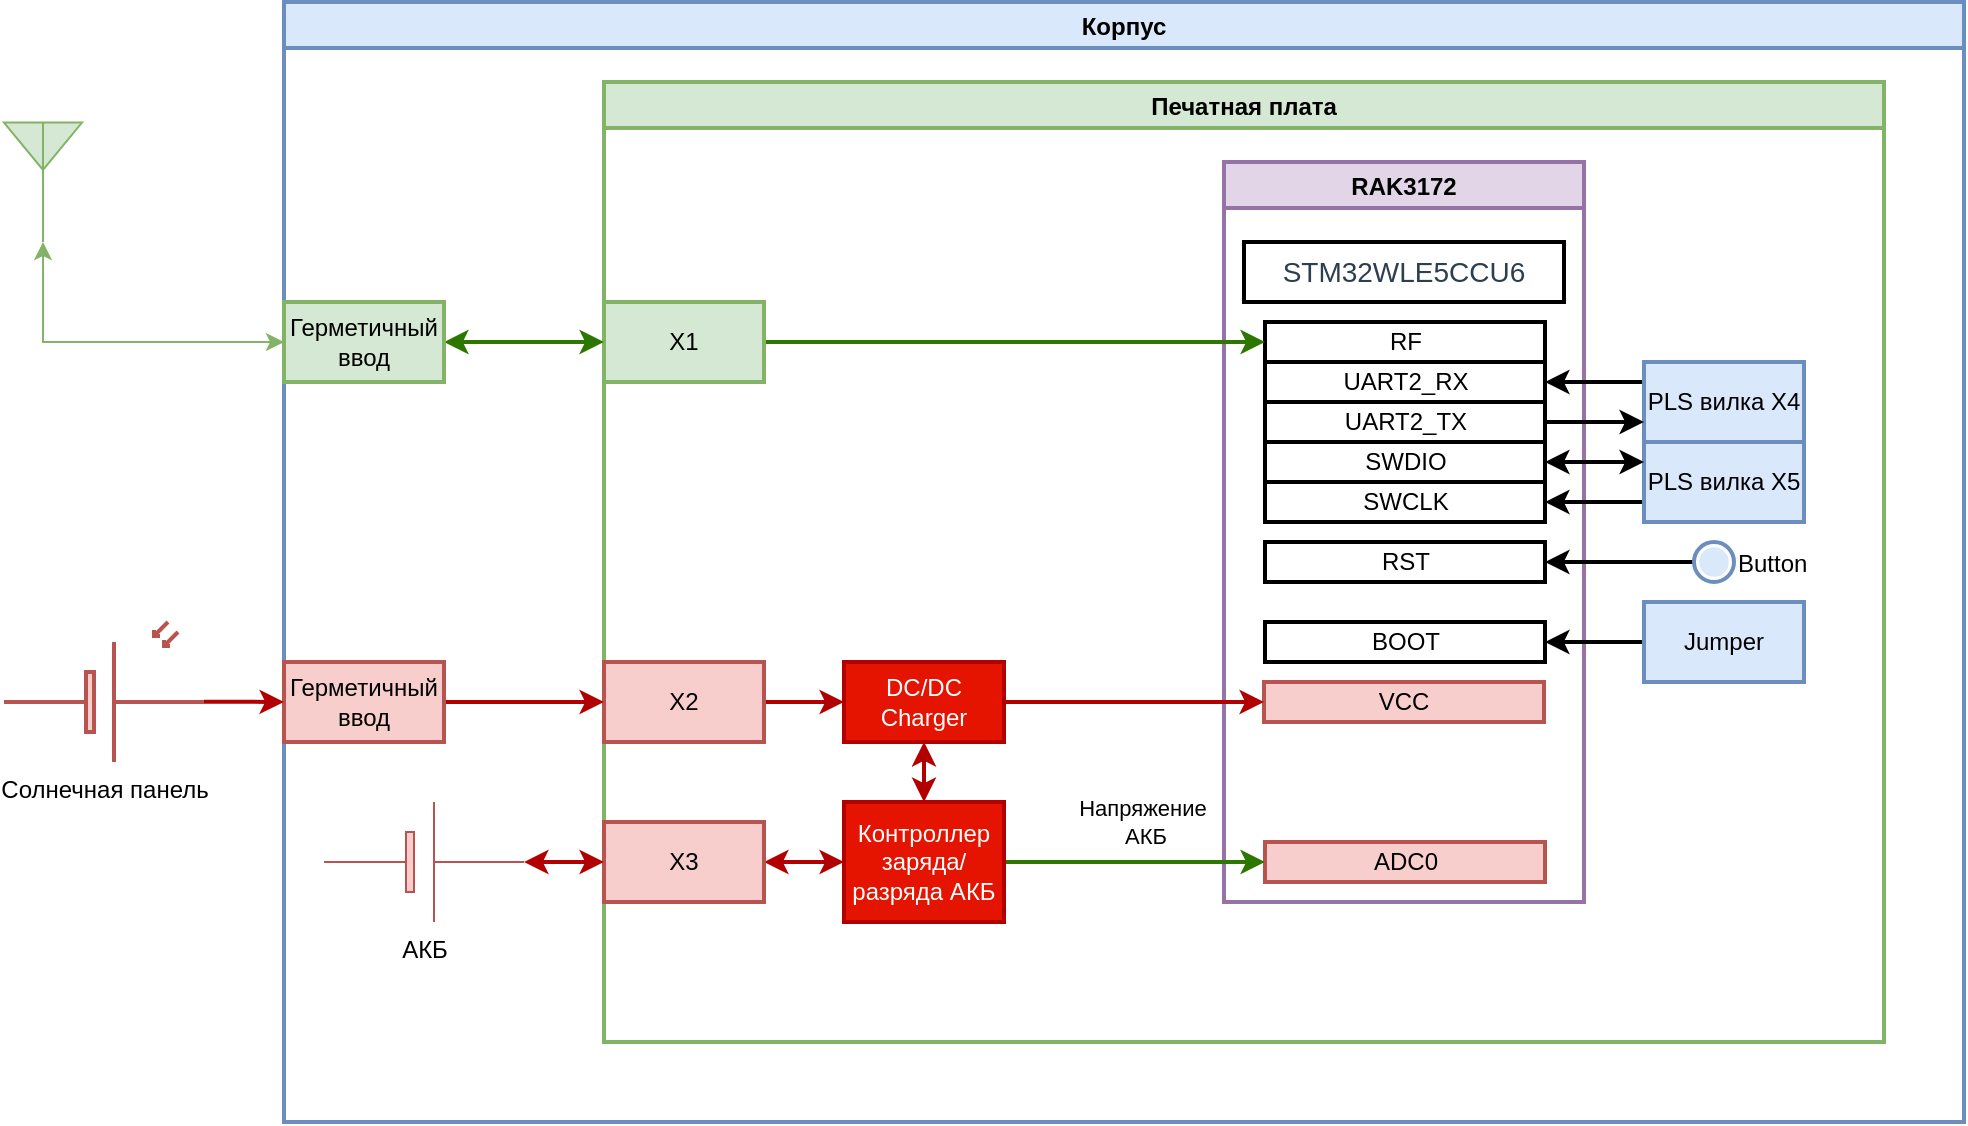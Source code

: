 <mxfile version="16.5.1" type="device"><diagram id="ST4qBeDt-Ng5QBbWRWCd" name="Страница 1"><mxGraphModel dx="2048" dy="764" grid="1" gridSize="10" guides="1" tooltips="1" connect="1" arrows="1" fold="1" page="1" pageScale="1" pageWidth="827" pageHeight="1169" math="0" shadow="0"><root><mxCell id="0"/><mxCell id="1" parent="0"/><mxCell id="yms7oquU-CmWAtz2EIlb-2" value="Корпус" style="swimlane;fillColor=#dae8fc;strokeColor=#6c8ebf;strokeWidth=2;" parent="1" vertex="1"><mxGeometry x="80" y="40" width="840" height="560" as="geometry"/></mxCell><mxCell id="yms7oquU-CmWAtz2EIlb-3" value="Печатная плата" style="swimlane;fillColor=#d5e8d4;strokeColor=#82b366;strokeWidth=2;" parent="yms7oquU-CmWAtz2EIlb-2" vertex="1"><mxGeometry x="160" y="40" width="640" height="480" as="geometry"/></mxCell><mxCell id="yms7oquU-CmWAtz2EIlb-10" value="RAK3172" style="swimlane;strokeWidth=2;fillColor=#e1d5e7;strokeColor=#9673a6;" parent="yms7oquU-CmWAtz2EIlb-3" vertex="1"><mxGeometry x="310" y="40" width="180" height="370" as="geometry"/></mxCell><mxCell id="yms7oquU-CmWAtz2EIlb-11" value="RF" style="rounded=0;whiteSpace=wrap;html=1;strokeWidth=2;" parent="yms7oquU-CmWAtz2EIlb-10" vertex="1"><mxGeometry x="20.5" y="80" width="140" height="20" as="geometry"/></mxCell><mxCell id="yms7oquU-CmWAtz2EIlb-12" value="UART2_RX" style="rounded=0;whiteSpace=wrap;html=1;strokeWidth=2;" parent="yms7oquU-CmWAtz2EIlb-10" vertex="1"><mxGeometry x="20.5" y="100" width="140" height="20" as="geometry"/></mxCell><mxCell id="yms7oquU-CmWAtz2EIlb-13" value="SWCLK" style="rounded=0;whiteSpace=wrap;html=1;strokeWidth=2;" parent="yms7oquU-CmWAtz2EIlb-10" vertex="1"><mxGeometry x="20.5" y="160" width="140" height="20" as="geometry"/></mxCell><mxCell id="yms7oquU-CmWAtz2EIlb-14" value="RST" style="rounded=0;whiteSpace=wrap;html=1;strokeWidth=2;" parent="yms7oquU-CmWAtz2EIlb-10" vertex="1"><mxGeometry x="20.5" y="190" width="140" height="20" as="geometry"/></mxCell><mxCell id="yms7oquU-CmWAtz2EIlb-15" value="SWDIO" style="rounded=0;whiteSpace=wrap;html=1;strokeWidth=2;" parent="yms7oquU-CmWAtz2EIlb-10" vertex="1"><mxGeometry x="20.5" y="140" width="140" height="20" as="geometry"/></mxCell><mxCell id="yms7oquU-CmWAtz2EIlb-16" value="UART2_TX" style="rounded=0;whiteSpace=wrap;html=1;strokeWidth=2;" parent="yms7oquU-CmWAtz2EIlb-10" vertex="1"><mxGeometry x="20.5" y="120" width="140" height="20" as="geometry"/></mxCell><mxCell id="yms7oquU-CmWAtz2EIlb-17" value="BOOT" style="rounded=0;whiteSpace=wrap;html=1;strokeWidth=2;" parent="yms7oquU-CmWAtz2EIlb-10" vertex="1"><mxGeometry x="20.5" y="230" width="140" height="20" as="geometry"/></mxCell><mxCell id="yms7oquU-CmWAtz2EIlb-18" value="&lt;span style=&quot;color: rgb(44 , 62 , 80) ; font-family: , &amp;#34;blinkmacsystemfont&amp;#34; , &amp;#34;segoe ui&amp;#34; , &amp;#34;roboto&amp;#34; , &amp;#34;oxygen&amp;#34; , &amp;#34;ubuntu&amp;#34; , &amp;#34;cantarell&amp;#34; , &amp;#34;fira sans&amp;#34; , &amp;#34;droid sans&amp;#34; , &amp;#34;helvetica neue&amp;#34; , sans-serif ; font-size: 14px ; text-align: left ; background-color: rgb(255 , 255 , 255)&quot;&gt;STM32WLE5CCU6&lt;/span&gt;" style="rounded=0;whiteSpace=wrap;html=1;strokeWidth=2;" parent="yms7oquU-CmWAtz2EIlb-10" vertex="1"><mxGeometry x="10" y="40" width="160" height="30" as="geometry"/></mxCell><mxCell id="yms7oquU-CmWAtz2EIlb-31" value="VCC" style="rounded=0;whiteSpace=wrap;html=1;strokeWidth=2;fillColor=#f8cecc;strokeColor=#b85450;" parent="yms7oquU-CmWAtz2EIlb-10" vertex="1"><mxGeometry x="20" y="260" width="140" height="20" as="geometry"/></mxCell><mxCell id="KwHlJp1uGBDTBxfPGgGJ-23" value="ADC0" style="rounded=0;whiteSpace=wrap;html=1;strokeWidth=2;fillColor=#f8cecc;strokeColor=#b85450;" parent="yms7oquU-CmWAtz2EIlb-10" vertex="1"><mxGeometry x="20.5" y="340" width="140" height="20" as="geometry"/></mxCell><mxCell id="yms7oquU-CmWAtz2EIlb-20" style="edgeStyle=orthogonalEdgeStyle;rounded=0;orthogonalLoop=1;jettySize=auto;html=1;exitX=0;exitY=0.25;exitDx=0;exitDy=0;entryX=1;entryY=0.5;entryDx=0;entryDy=0;strokeWidth=2;" parent="yms7oquU-CmWAtz2EIlb-3" source="yms7oquU-CmWAtz2EIlb-19" target="yms7oquU-CmWAtz2EIlb-12" edge="1"><mxGeometry relative="1" as="geometry"/></mxCell><mxCell id="yms7oquU-CmWAtz2EIlb-19" value="PLS вилка X4" style="rounded=0;whiteSpace=wrap;html=1;strokeWidth=2;fillColor=#dae8fc;strokeColor=#6c8ebf;" parent="yms7oquU-CmWAtz2EIlb-3" vertex="1"><mxGeometry x="520" y="140" width="80" height="40" as="geometry"/></mxCell><mxCell id="yms7oquU-CmWAtz2EIlb-21" style="edgeStyle=orthogonalEdgeStyle;rounded=0;orthogonalLoop=1;jettySize=auto;html=1;exitX=1;exitY=0.5;exitDx=0;exitDy=0;entryX=0;entryY=0.75;entryDx=0;entryDy=0;strokeWidth=2;" parent="yms7oquU-CmWAtz2EIlb-3" source="yms7oquU-CmWAtz2EIlb-16" target="yms7oquU-CmWAtz2EIlb-19" edge="1"><mxGeometry relative="1" as="geometry"/></mxCell><mxCell id="yms7oquU-CmWAtz2EIlb-24" style="edgeStyle=orthogonalEdgeStyle;rounded=0;orthogonalLoop=1;jettySize=auto;html=1;exitX=0;exitY=0.75;exitDx=0;exitDy=0;entryX=1;entryY=0.5;entryDx=0;entryDy=0;startArrow=none;startFill=0;strokeWidth=2;" parent="yms7oquU-CmWAtz2EIlb-3" source="yms7oquU-CmWAtz2EIlb-22" target="yms7oquU-CmWAtz2EIlb-13" edge="1"><mxGeometry relative="1" as="geometry"/></mxCell><mxCell id="yms7oquU-CmWAtz2EIlb-22" value="PLS вилка X5" style="rounded=0;whiteSpace=wrap;html=1;strokeWidth=2;fillColor=#dae8fc;strokeColor=#6c8ebf;" parent="yms7oquU-CmWAtz2EIlb-3" vertex="1"><mxGeometry x="520" y="180" width="80" height="40" as="geometry"/></mxCell><mxCell id="yms7oquU-CmWAtz2EIlb-23" style="edgeStyle=orthogonalEdgeStyle;rounded=0;orthogonalLoop=1;jettySize=auto;html=1;exitX=1;exitY=0.5;exitDx=0;exitDy=0;entryX=0;entryY=0.25;entryDx=0;entryDy=0;startArrow=classic;startFill=1;strokeWidth=2;" parent="yms7oquU-CmWAtz2EIlb-3" source="yms7oquU-CmWAtz2EIlb-15" target="yms7oquU-CmWAtz2EIlb-22" edge="1"><mxGeometry relative="1" as="geometry"/></mxCell><mxCell id="yms7oquU-CmWAtz2EIlb-36" style="edgeStyle=orthogonalEdgeStyle;rounded=0;orthogonalLoop=1;jettySize=auto;html=1;exitX=1;exitY=0.5;exitDx=0;exitDy=0;entryX=0;entryY=0.5;entryDx=0;entryDy=0;startArrow=none;startFill=0;strokeWidth=2;fillColor=#e51400;strokeColor=#B20000;" parent="yms7oquU-CmWAtz2EIlb-3" source="yms7oquU-CmWAtz2EIlb-29" target="yms7oquU-CmWAtz2EIlb-31" edge="1"><mxGeometry relative="1" as="geometry"/></mxCell><mxCell id="yms7oquU-CmWAtz2EIlb-29" value="DC/DC&lt;br&gt;Charger" style="rounded=0;whiteSpace=wrap;html=1;fillColor=#e51400;fontColor=#ffffff;strokeColor=#B20000;strokeWidth=2;" parent="yms7oquU-CmWAtz2EIlb-3" vertex="1"><mxGeometry x="120" y="290" width="80" height="40" as="geometry"/></mxCell><mxCell id="yms7oquU-CmWAtz2EIlb-33" style="edgeStyle=orthogonalEdgeStyle;rounded=0;orthogonalLoop=1;jettySize=auto;html=1;startArrow=none;startFill=0;strokeWidth=2;" parent="yms7oquU-CmWAtz2EIlb-3" source="yms7oquU-CmWAtz2EIlb-32" target="yms7oquU-CmWAtz2EIlb-14" edge="1"><mxGeometry relative="1" as="geometry"/></mxCell><mxCell id="yms7oquU-CmWAtz2EIlb-32" value="Button" style="dashed=0;labelPosition=right;align=left;shape=mxgraph.gmdl.radiobutton;strokeColor=#6c8ebf;fillColor=#dae8fc;strokeWidth=2;aspect=fixed;sketch=0;labelBackgroundColor=#FFFFFF;" parent="yms7oquU-CmWAtz2EIlb-3" vertex="1"><mxGeometry x="545" y="230" width="20" height="20" as="geometry"/></mxCell><mxCell id="yms7oquU-CmWAtz2EIlb-35" style="edgeStyle=orthogonalEdgeStyle;rounded=0;orthogonalLoop=1;jettySize=auto;html=1;exitX=0;exitY=0.5;exitDx=0;exitDy=0;entryX=1;entryY=0.5;entryDx=0;entryDy=0;startArrow=none;startFill=0;strokeWidth=2;" parent="yms7oquU-CmWAtz2EIlb-3" source="yms7oquU-CmWAtz2EIlb-34" target="yms7oquU-CmWAtz2EIlb-17" edge="1"><mxGeometry relative="1" as="geometry"/></mxCell><mxCell id="yms7oquU-CmWAtz2EIlb-34" value="Jumper" style="rounded=0;whiteSpace=wrap;html=1;strokeWidth=2;fillColor=#dae8fc;strokeColor=#6c8ebf;" parent="yms7oquU-CmWAtz2EIlb-3" vertex="1"><mxGeometry x="520" y="260" width="80" height="40" as="geometry"/></mxCell><mxCell id="KwHlJp1uGBDTBxfPGgGJ-8" style="edgeStyle=orthogonalEdgeStyle;rounded=0;orthogonalLoop=1;jettySize=auto;html=1;startArrow=none;startFill=0;strokeWidth=2;exitX=1;exitY=0.5;exitDx=0;exitDy=0;fillColor=#60a917;strokeColor=#2D7600;" parent="yms7oquU-CmWAtz2EIlb-3" source="zhI2afDkA6XgnOOGJcuI-5" target="yms7oquU-CmWAtz2EIlb-11" edge="1"><mxGeometry relative="1" as="geometry"><mxPoint x="60" y="130" as="sourcePoint"/></mxGeometry></mxCell><mxCell id="KwHlJp1uGBDTBxfPGgGJ-14" style="edgeStyle=orthogonalEdgeStyle;rounded=0;orthogonalLoop=1;jettySize=auto;html=1;exitX=1;exitY=0.5;exitDx=0;exitDy=0;entryX=0;entryY=0.5;entryDx=0;entryDy=0;startArrow=none;startFill=0;strokeWidth=2;fillColor=#e51400;strokeColor=#B20000;" parent="yms7oquU-CmWAtz2EIlb-3" source="zhI2afDkA6XgnOOGJcuI-7" target="yms7oquU-CmWAtz2EIlb-29" edge="1"><mxGeometry relative="1" as="geometry"><mxPoint x="60" y="310" as="sourcePoint"/></mxGeometry></mxCell><mxCell id="KwHlJp1uGBDTBxfPGgGJ-19" style="edgeStyle=orthogonalEdgeStyle;rounded=0;orthogonalLoop=1;jettySize=auto;html=1;exitX=0;exitY=0.5;exitDx=0;exitDy=0;startArrow=classic;startFill=1;strokeWidth=2;fillColor=#e51400;strokeColor=#B20000;entryX=1;entryY=0.5;entryDx=0;entryDy=0;" parent="yms7oquU-CmWAtz2EIlb-3" source="KwHlJp1uGBDTBxfPGgGJ-15" target="zhI2afDkA6XgnOOGJcuI-8" edge="1"><mxGeometry relative="1" as="geometry"><mxPoint x="90" y="390" as="targetPoint"/></mxGeometry></mxCell><mxCell id="KwHlJp1uGBDTBxfPGgGJ-24" value="Напряжение&lt;br&gt;&amp;nbsp;АКБ" style="edgeStyle=orthogonalEdgeStyle;rounded=0;orthogonalLoop=1;jettySize=auto;html=1;entryX=0;entryY=0.5;entryDx=0;entryDy=0;startArrow=none;startFill=0;strokeWidth=2;fillColor=#60a917;strokeColor=#2D7600;" parent="yms7oquU-CmWAtz2EIlb-3" source="KwHlJp1uGBDTBxfPGgGJ-15" target="KwHlJp1uGBDTBxfPGgGJ-23" edge="1"><mxGeometry x="0.073" y="20" relative="1" as="geometry"><mxPoint x="-1" as="offset"/></mxGeometry></mxCell><mxCell id="KwHlJp1uGBDTBxfPGgGJ-15" value="Контроллер заряда/разряда АКБ" style="rounded=0;whiteSpace=wrap;html=1;labelBackgroundColor=none;strokeWidth=2;fillColor=#e51400;fontColor=#ffffff;strokeColor=#B20000;labelBorderColor=none;" parent="yms7oquU-CmWAtz2EIlb-3" vertex="1"><mxGeometry x="120" y="360" width="80" height="60" as="geometry"/></mxCell><mxCell id="KwHlJp1uGBDTBxfPGgGJ-16" style="edgeStyle=orthogonalEdgeStyle;rounded=0;orthogonalLoop=1;jettySize=auto;html=1;entryX=0.5;entryY=0;entryDx=0;entryDy=0;startArrow=classic;startFill=1;strokeWidth=2;fillColor=#e51400;strokeColor=#B20000;" parent="yms7oquU-CmWAtz2EIlb-3" source="yms7oquU-CmWAtz2EIlb-29" target="KwHlJp1uGBDTBxfPGgGJ-15" edge="1"><mxGeometry relative="1" as="geometry"/></mxCell><mxCell id="zhI2afDkA6XgnOOGJcuI-5" value="X1" style="rounded=0;whiteSpace=wrap;html=1;strokeWidth=2;fillColor=#d5e8d4;strokeColor=#82b366;" vertex="1" parent="yms7oquU-CmWAtz2EIlb-3"><mxGeometry y="110" width="80" height="40" as="geometry"/></mxCell><mxCell id="zhI2afDkA6XgnOOGJcuI-7" value="X2" style="rounded=0;whiteSpace=wrap;html=1;strokeWidth=2;fillColor=#f8cecc;strokeColor=#b85450;" vertex="1" parent="yms7oquU-CmWAtz2EIlb-3"><mxGeometry y="290" width="80" height="40" as="geometry"/></mxCell><mxCell id="zhI2afDkA6XgnOOGJcuI-8" value="X3" style="rounded=0;whiteSpace=wrap;html=1;strokeWidth=2;fillColor=#f8cecc;strokeColor=#b85450;" vertex="1" parent="yms7oquU-CmWAtz2EIlb-3"><mxGeometry y="370" width="80" height="40" as="geometry"/></mxCell><mxCell id="KwHlJp1uGBDTBxfPGgGJ-7" style="edgeStyle=orthogonalEdgeStyle;rounded=0;orthogonalLoop=1;jettySize=auto;html=1;startArrow=classic;startFill=1;strokeWidth=2;fillColor=#60a917;strokeColor=#2D7600;exitX=1;exitY=0.5;exitDx=0;exitDy=0;" parent="yms7oquU-CmWAtz2EIlb-2" source="zhI2afDkA6XgnOOGJcuI-3" target="zhI2afDkA6XgnOOGJcuI-5" edge="1"><mxGeometry relative="1" as="geometry"><mxPoint x="160" y="170" as="targetPoint"/><mxPoint x="47.294" y="170" as="sourcePoint"/></mxGeometry></mxCell><mxCell id="KwHlJp1uGBDTBxfPGgGJ-13" style="edgeStyle=orthogonalEdgeStyle;rounded=0;orthogonalLoop=1;jettySize=auto;html=1;startArrow=none;startFill=0;strokeWidth=2;fillColor=#e51400;strokeColor=#B20000;exitX=1;exitY=0.5;exitDx=0;exitDy=0;" parent="yms7oquU-CmWAtz2EIlb-2" source="zhI2afDkA6XgnOOGJcuI-4" target="zhI2afDkA6XgnOOGJcuI-7" edge="1"><mxGeometry relative="1" as="geometry"><mxPoint x="100" y="350" as="sourcePoint"/><mxPoint x="160" y="350" as="targetPoint"/></mxGeometry></mxCell><mxCell id="KwHlJp1uGBDTBxfPGgGJ-3" value="АКБ" style="verticalLabelPosition=bottom;shadow=0;dashed=0;align=center;fillColor=#f8cecc;html=1;verticalAlign=top;strokeWidth=1;shape=mxgraph.electrical.miscellaneous.monocell_battery;labelBackgroundColor=none;strokeColor=#b85450;" parent="yms7oquU-CmWAtz2EIlb-2" vertex="1"><mxGeometry x="20" y="400" width="100" height="60" as="geometry"/></mxCell><mxCell id="KwHlJp1uGBDTBxfPGgGJ-20" style="edgeStyle=orthogonalEdgeStyle;rounded=0;orthogonalLoop=1;jettySize=auto;html=1;entryX=1;entryY=0.5;entryDx=0;entryDy=0;entryPerimeter=0;startArrow=classic;startFill=1;strokeWidth=2;fillColor=#e51400;strokeColor=#B20000;" parent="yms7oquU-CmWAtz2EIlb-2" source="zhI2afDkA6XgnOOGJcuI-8" target="KwHlJp1uGBDTBxfPGgGJ-3" edge="1"><mxGeometry relative="1" as="geometry"><mxPoint x="160" y="430" as="sourcePoint"/></mxGeometry></mxCell><mxCell id="zhI2afDkA6XgnOOGJcuI-3" value="Герметичный ввод" style="rounded=0;whiteSpace=wrap;html=1;strokeWidth=2;fillColor=#d5e8d4;strokeColor=#82b366;" vertex="1" parent="yms7oquU-CmWAtz2EIlb-2"><mxGeometry y="150" width="80" height="40" as="geometry"/></mxCell><mxCell id="zhI2afDkA6XgnOOGJcuI-4" value="Герметичный ввод" style="rounded=0;whiteSpace=wrap;html=1;strokeWidth=2;fillColor=#f8cecc;strokeColor=#b85450;" vertex="1" parent="yms7oquU-CmWAtz2EIlb-2"><mxGeometry y="330" width="80" height="40" as="geometry"/></mxCell><mxCell id="KwHlJp1uGBDTBxfPGgGJ-2" style="edgeStyle=orthogonalEdgeStyle;rounded=0;orthogonalLoop=1;jettySize=auto;html=1;exitX=1;exitY=0.57;exitDx=0;exitDy=0;exitPerimeter=0;startArrow=none;startFill=0;strokeWidth=2;fillColor=#e51400;strokeColor=#B20000;entryX=0;entryY=0.5;entryDx=0;entryDy=0;" parent="1" source="KwHlJp1uGBDTBxfPGgGJ-1" target="zhI2afDkA6XgnOOGJcuI-4" edge="1"><mxGeometry relative="1" as="geometry"><mxPoint x="20.296" y="390.053" as="targetPoint"/></mxGeometry></mxCell><mxCell id="KwHlJp1uGBDTBxfPGgGJ-1" value="&lt;span style=&quot;&quot;&gt;Солнечная панель&lt;/span&gt;" style="verticalLabelPosition=bottom;shadow=0;dashed=0;align=center;html=1;verticalAlign=top;shape=mxgraph.electrical.opto_electronics.solar_cell;pointerEvents=1;labelBackgroundColor=none;strokeWidth=2;fillColor=#f8cecc;strokeColor=#b85450;" parent="1" vertex="1"><mxGeometry x="-60" y="350" width="100" height="70" as="geometry"/></mxCell><mxCell id="zhI2afDkA6XgnOOGJcuI-1" value="" style="verticalLabelPosition=bottom;shadow=0;dashed=0;align=center;html=1;verticalAlign=top;shape=mxgraph.electrical.radio.aerial_-_antenna_2;fillColor=#d5e8d4;strokeColor=#82b366;" vertex="1" parent="1"><mxGeometry x="-60" y="100" width="39" height="60" as="geometry"/></mxCell><mxCell id="zhI2afDkA6XgnOOGJcuI-2" style="edgeStyle=orthogonalEdgeStyle;rounded=0;orthogonalLoop=1;jettySize=auto;html=1;entryX=0.5;entryY=1;entryDx=0;entryDy=0;entryPerimeter=0;fillColor=#d5e8d4;strokeColor=#82b366;startArrow=classic;startFill=1;exitX=0;exitY=0.5;exitDx=0;exitDy=0;" edge="1" parent="1" source="zhI2afDkA6XgnOOGJcuI-3" target="zhI2afDkA6XgnOOGJcuI-1"><mxGeometry relative="1" as="geometry"><mxPoint x="20.296" y="210.053" as="sourcePoint"/></mxGeometry></mxCell></root></mxGraphModel></diagram></mxfile>